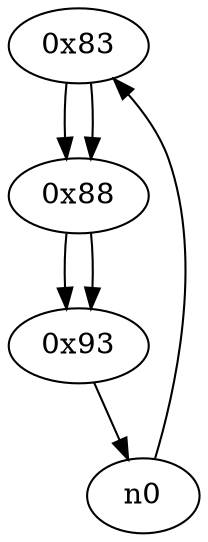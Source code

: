 digraph G{
/* nodes */
  n1 [label="0x83"]
  n2 [label="0x88"]
  n3 [label="0x93"]
/* edges */
n1 -> n2;
n0 -> n1;
n2 -> n3;
n1 -> n2;
n3 -> n0;
n2 -> n3;
}
